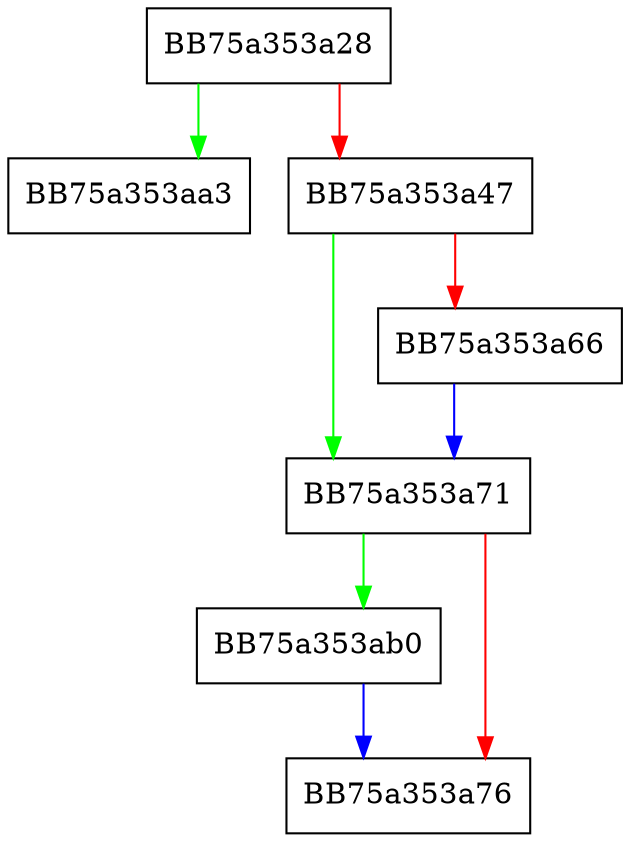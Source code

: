 digraph _Clear_and_reserve_geometric {
  node [shape="box"];
  graph [splines=ortho];
  BB75a353a28 -> BB75a353aa3 [color="green"];
  BB75a353a28 -> BB75a353a47 [color="red"];
  BB75a353a47 -> BB75a353a71 [color="green"];
  BB75a353a47 -> BB75a353a66 [color="red"];
  BB75a353a66 -> BB75a353a71 [color="blue"];
  BB75a353a71 -> BB75a353ab0 [color="green"];
  BB75a353a71 -> BB75a353a76 [color="red"];
  BB75a353ab0 -> BB75a353a76 [color="blue"];
}